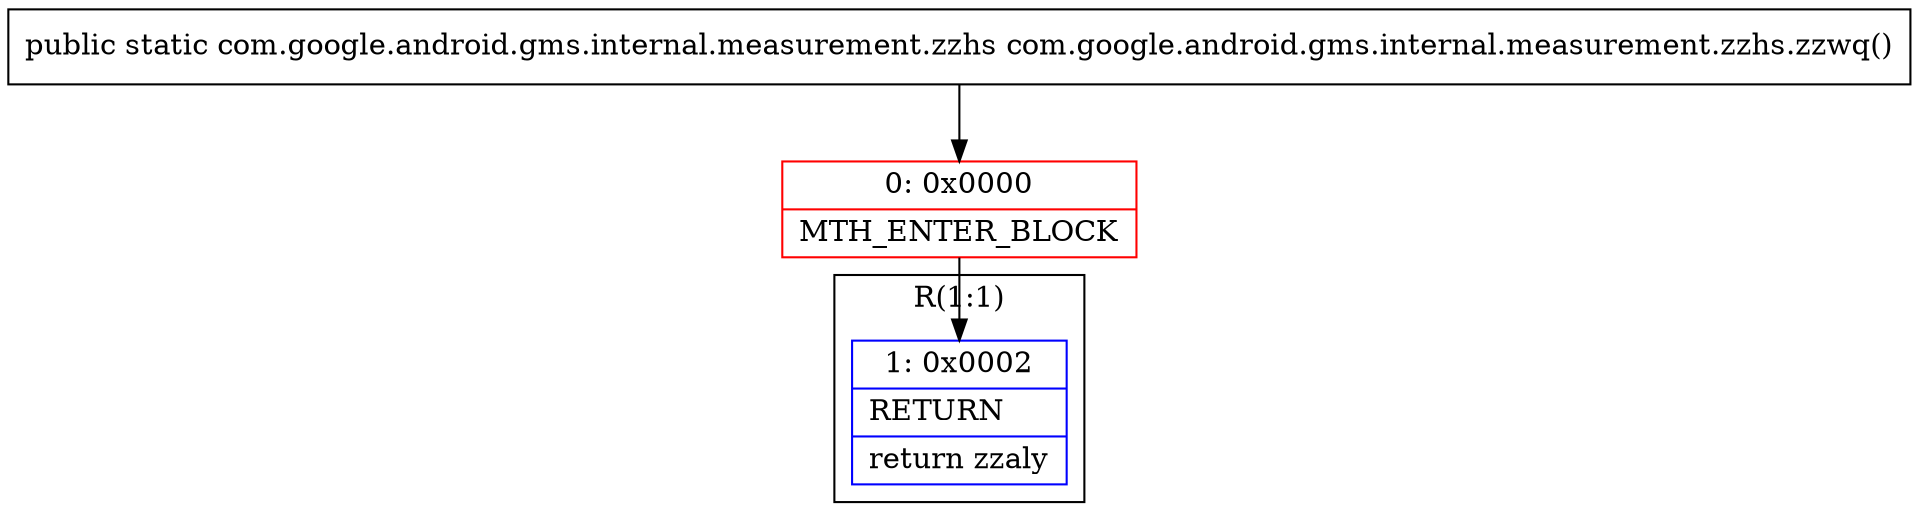 digraph "CFG forcom.google.android.gms.internal.measurement.zzhs.zzwq()Lcom\/google\/android\/gms\/internal\/measurement\/zzhs;" {
subgraph cluster_Region_493987952 {
label = "R(1:1)";
node [shape=record,color=blue];
Node_1 [shape=record,label="{1\:\ 0x0002|RETURN\l|return zzaly\l}"];
}
Node_0 [shape=record,color=red,label="{0\:\ 0x0000|MTH_ENTER_BLOCK\l}"];
MethodNode[shape=record,label="{public static com.google.android.gms.internal.measurement.zzhs com.google.android.gms.internal.measurement.zzhs.zzwq() }"];
MethodNode -> Node_0;
Node_0 -> Node_1;
}

